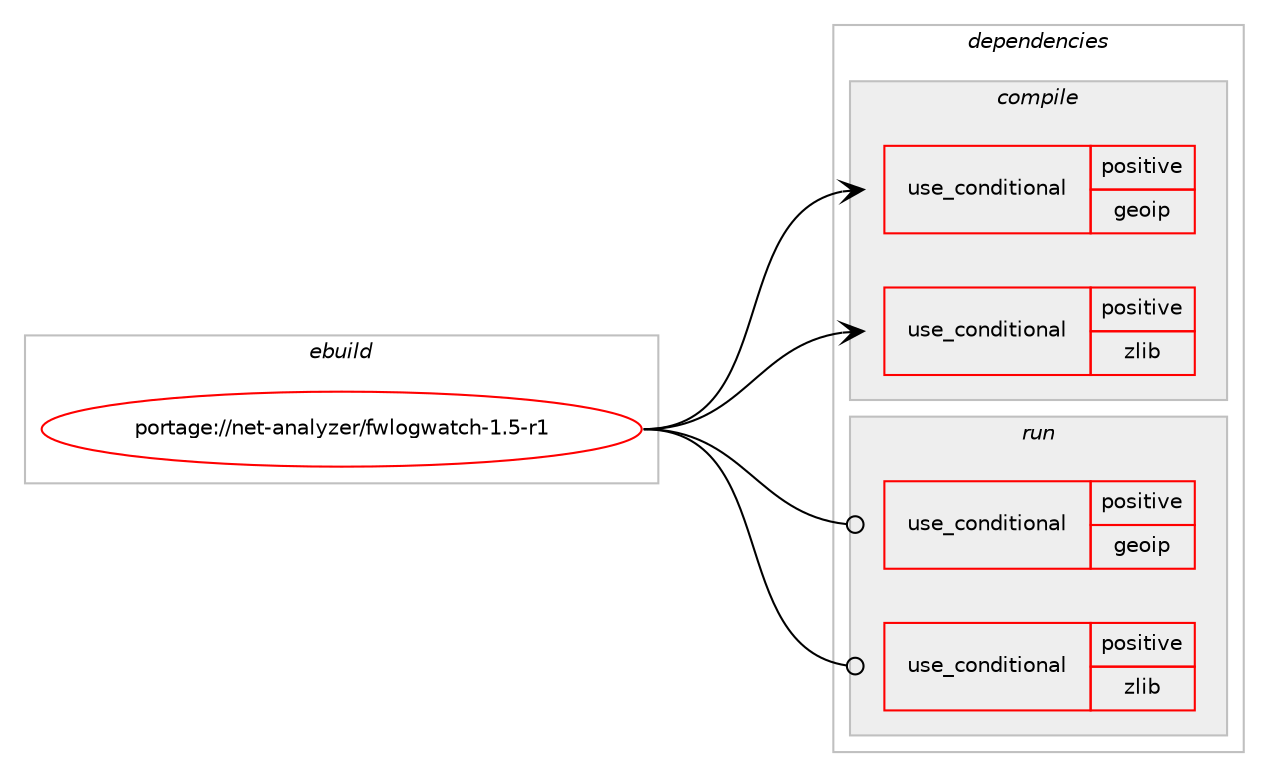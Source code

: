 digraph prolog {

# *************
# Graph options
# *************

newrank=true;
concentrate=true;
compound=true;
graph [rankdir=LR,fontname=Helvetica,fontsize=10,ranksep=1.5];#, ranksep=2.5, nodesep=0.2];
edge  [arrowhead=vee];
node  [fontname=Helvetica,fontsize=10];

# **********
# The ebuild
# **********

subgraph cluster_leftcol {
color=gray;
rank=same;
label=<<i>ebuild</i>>;
id [label="portage://net-analyzer/fwlogwatch-1.5-r1", color=red, width=4, href="../net-analyzer/fwlogwatch-1.5-r1.svg"];
}

# ****************
# The dependencies
# ****************

subgraph cluster_midcol {
color=gray;
label=<<i>dependencies</i>>;
subgraph cluster_compile {
fillcolor="#eeeeee";
style=filled;
label=<<i>compile</i>>;
subgraph cond54 {
dependency73 [label=<<TABLE BORDER="0" CELLBORDER="1" CELLSPACING="0" CELLPADDING="4"><TR><TD ROWSPAN="3" CELLPADDING="10">use_conditional</TD></TR><TR><TD>positive</TD></TR><TR><TD>geoip</TD></TR></TABLE>>, shape=none, color=red];
# *** BEGIN UNKNOWN DEPENDENCY TYPE (TODO) ***
# dependency73 -> package_dependency(portage://net-analyzer/fwlogwatch-1.5-r1,install,no,dev-libs,geoip,none,[,,],[],[])
# *** END UNKNOWN DEPENDENCY TYPE (TODO) ***

}
id:e -> dependency73:w [weight=20,style="solid",arrowhead="vee"];
subgraph cond55 {
dependency74 [label=<<TABLE BORDER="0" CELLBORDER="1" CELLSPACING="0" CELLPADDING="4"><TR><TD ROWSPAN="3" CELLPADDING="10">use_conditional</TD></TR><TR><TD>positive</TD></TR><TR><TD>zlib</TD></TR></TABLE>>, shape=none, color=red];
# *** BEGIN UNKNOWN DEPENDENCY TYPE (TODO) ***
# dependency74 -> package_dependency(portage://net-analyzer/fwlogwatch-1.5-r1,install,no,sys-libs,zlib,none,[,,],[],[])
# *** END UNKNOWN DEPENDENCY TYPE (TODO) ***

}
id:e -> dependency74:w [weight=20,style="solid",arrowhead="vee"];
# *** BEGIN UNKNOWN DEPENDENCY TYPE (TODO) ***
# id -> package_dependency(portage://net-analyzer/fwlogwatch-1.5-r1,install,no,virtual,libcrypt,none,[,,],any_same_slot,[])
# *** END UNKNOWN DEPENDENCY TYPE (TODO) ***

}
subgraph cluster_compileandrun {
fillcolor="#eeeeee";
style=filled;
label=<<i>compile and run</i>>;
}
subgraph cluster_run {
fillcolor="#eeeeee";
style=filled;
label=<<i>run</i>>;
subgraph cond56 {
dependency75 [label=<<TABLE BORDER="0" CELLBORDER="1" CELLSPACING="0" CELLPADDING="4"><TR><TD ROWSPAN="3" CELLPADDING="10">use_conditional</TD></TR><TR><TD>positive</TD></TR><TR><TD>geoip</TD></TR></TABLE>>, shape=none, color=red];
# *** BEGIN UNKNOWN DEPENDENCY TYPE (TODO) ***
# dependency75 -> package_dependency(portage://net-analyzer/fwlogwatch-1.5-r1,run,no,dev-libs,geoip,none,[,,],[],[])
# *** END UNKNOWN DEPENDENCY TYPE (TODO) ***

}
id:e -> dependency75:w [weight=20,style="solid",arrowhead="odot"];
subgraph cond57 {
dependency76 [label=<<TABLE BORDER="0" CELLBORDER="1" CELLSPACING="0" CELLPADDING="4"><TR><TD ROWSPAN="3" CELLPADDING="10">use_conditional</TD></TR><TR><TD>positive</TD></TR><TR><TD>zlib</TD></TR></TABLE>>, shape=none, color=red];
# *** BEGIN UNKNOWN DEPENDENCY TYPE (TODO) ***
# dependency76 -> package_dependency(portage://net-analyzer/fwlogwatch-1.5-r1,run,no,sys-libs,zlib,none,[,,],[],[])
# *** END UNKNOWN DEPENDENCY TYPE (TODO) ***

}
id:e -> dependency76:w [weight=20,style="solid",arrowhead="odot"];
# *** BEGIN UNKNOWN DEPENDENCY TYPE (TODO) ***
# id -> package_dependency(portage://net-analyzer/fwlogwatch-1.5-r1,run,no,virtual,libcrypt,none,[,,],any_same_slot,[])
# *** END UNKNOWN DEPENDENCY TYPE (TODO) ***

}
}

# **************
# The candidates
# **************

subgraph cluster_choices {
rank=same;
color=gray;
label=<<i>candidates</i>>;

}

}
